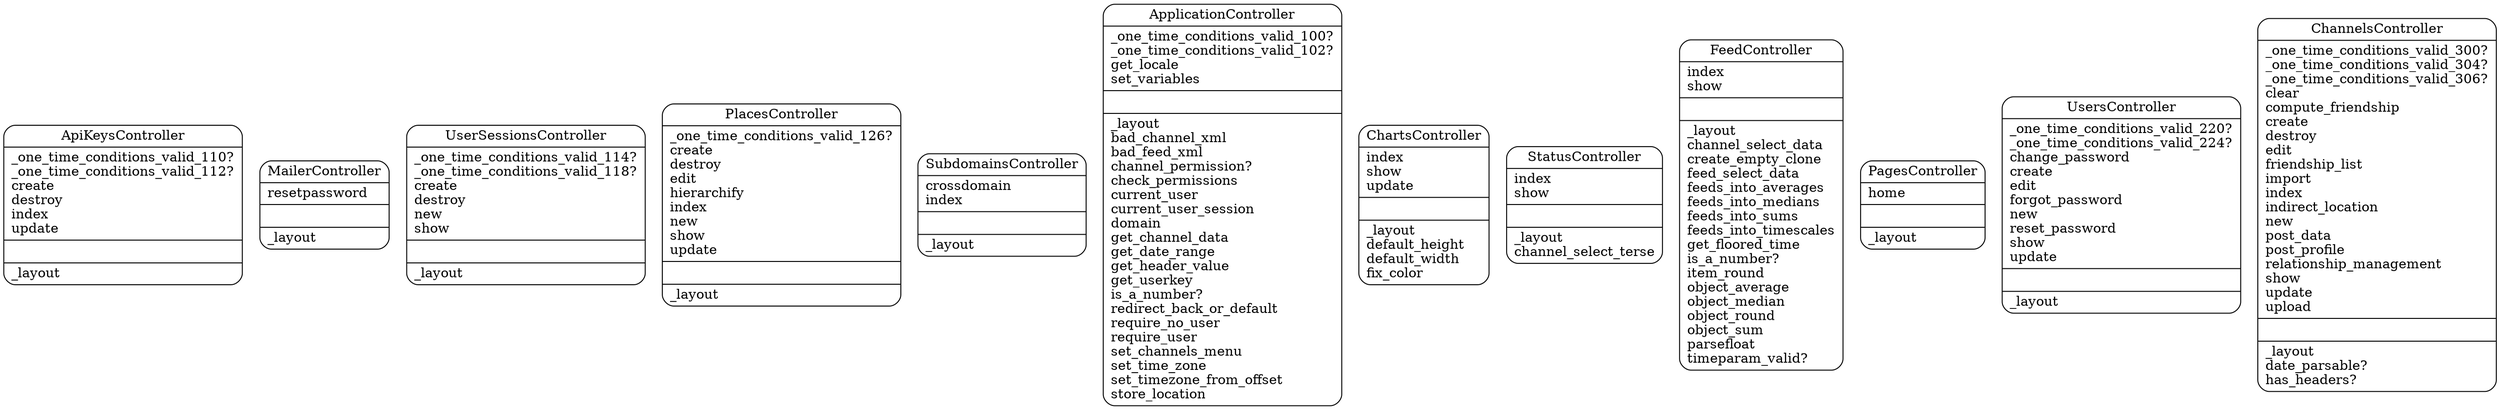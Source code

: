 digraph controllers_diagram {
	graph[overlap=false, splines=true]
	"ApiKeysController" [shape=Mrecord, label="{ApiKeysController|_one_time_conditions_valid_110?\l_one_time_conditions_valid_112?\lcreate\ldestroy\lindex\lupdate\l|\l|_layout\l}"]
	"MailerController" [shape=Mrecord, label="{MailerController|resetpassword\l|\l|_layout\l}"]
	"UserSessionsController" [shape=Mrecord, label="{UserSessionsController|_one_time_conditions_valid_114?\l_one_time_conditions_valid_118?\lcreate\ldestroy\lnew\lshow\l|\l|_layout\l}"]
	"PlacesController" [shape=Mrecord, label="{PlacesController|_one_time_conditions_valid_126?\lcreate\ldestroy\ledit\lhierarchify\lindex\lnew\lshow\lupdate\l|\l|_layout\l}"]
	"SubdomainsController" [shape=Mrecord, label="{SubdomainsController|crossdomain\lindex\l|\l|_layout\l}"]
	"ApplicationController" [shape=Mrecord, label="{ApplicationController|_one_time_conditions_valid_100?\l_one_time_conditions_valid_102?\lget_locale\lset_variables\l|\l|_layout\lbad_channel_xml\lbad_feed_xml\lchannel_permission?\lcheck_permissions\lcurrent_user\lcurrent_user_session\ldomain\lget_channel_data\lget_date_range\lget_header_value\lget_userkey\lis_a_number?\lredirect_back_or_default\lrequire_no_user\lrequire_user\lset_channels_menu\lset_time_zone\lset_timezone_from_offset\lstore_location\l}"]
	"ChartsController" [shape=Mrecord, label="{ChartsController|index\lshow\lupdate\l|\l|_layout\ldefault_height\ldefault_width\lfix_color\l}"]
	"StatusController" [shape=Mrecord, label="{StatusController|index\lshow\l|\l|_layout\lchannel_select_terse\l}"]
	"FeedController" [shape=Mrecord, label="{FeedController|index\lshow\l|\l|_layout\lchannel_select_data\lcreate_empty_clone\lfeed_select_data\lfeeds_into_averages\lfeeds_into_medians\lfeeds_into_sums\lfeeds_into_timescales\lget_floored_time\lis_a_number?\litem_round\lobject_average\lobject_median\lobject_round\lobject_sum\lparsefloat\ltimeparam_valid?\l}"]
	"PagesController" [shape=Mrecord, label="{PagesController|home\l|\l|_layout\l}"]
	"UsersController" [shape=Mrecord, label="{UsersController|_one_time_conditions_valid_220?\l_one_time_conditions_valid_224?\lchange_password\lcreate\ledit\lforgot_password\lnew\lreset_password\lshow\lupdate\l|\l|_layout\l}"]
	"ChannelsController" [shape=Mrecord, label="{ChannelsController|_one_time_conditions_valid_300?\l_one_time_conditions_valid_304?\l_one_time_conditions_valid_306?\lclear\lcompute_friendship\lcreate\ldestroy\ledit\lfriendship_list\limport\lindex\lindirect_location\lnew\lpost_data\lpost_profile\lrelationship_management\lshow\lupdate\lupload\l|\l|_layout\ldate_parsable?\lhas_headers?\l}"]
}
